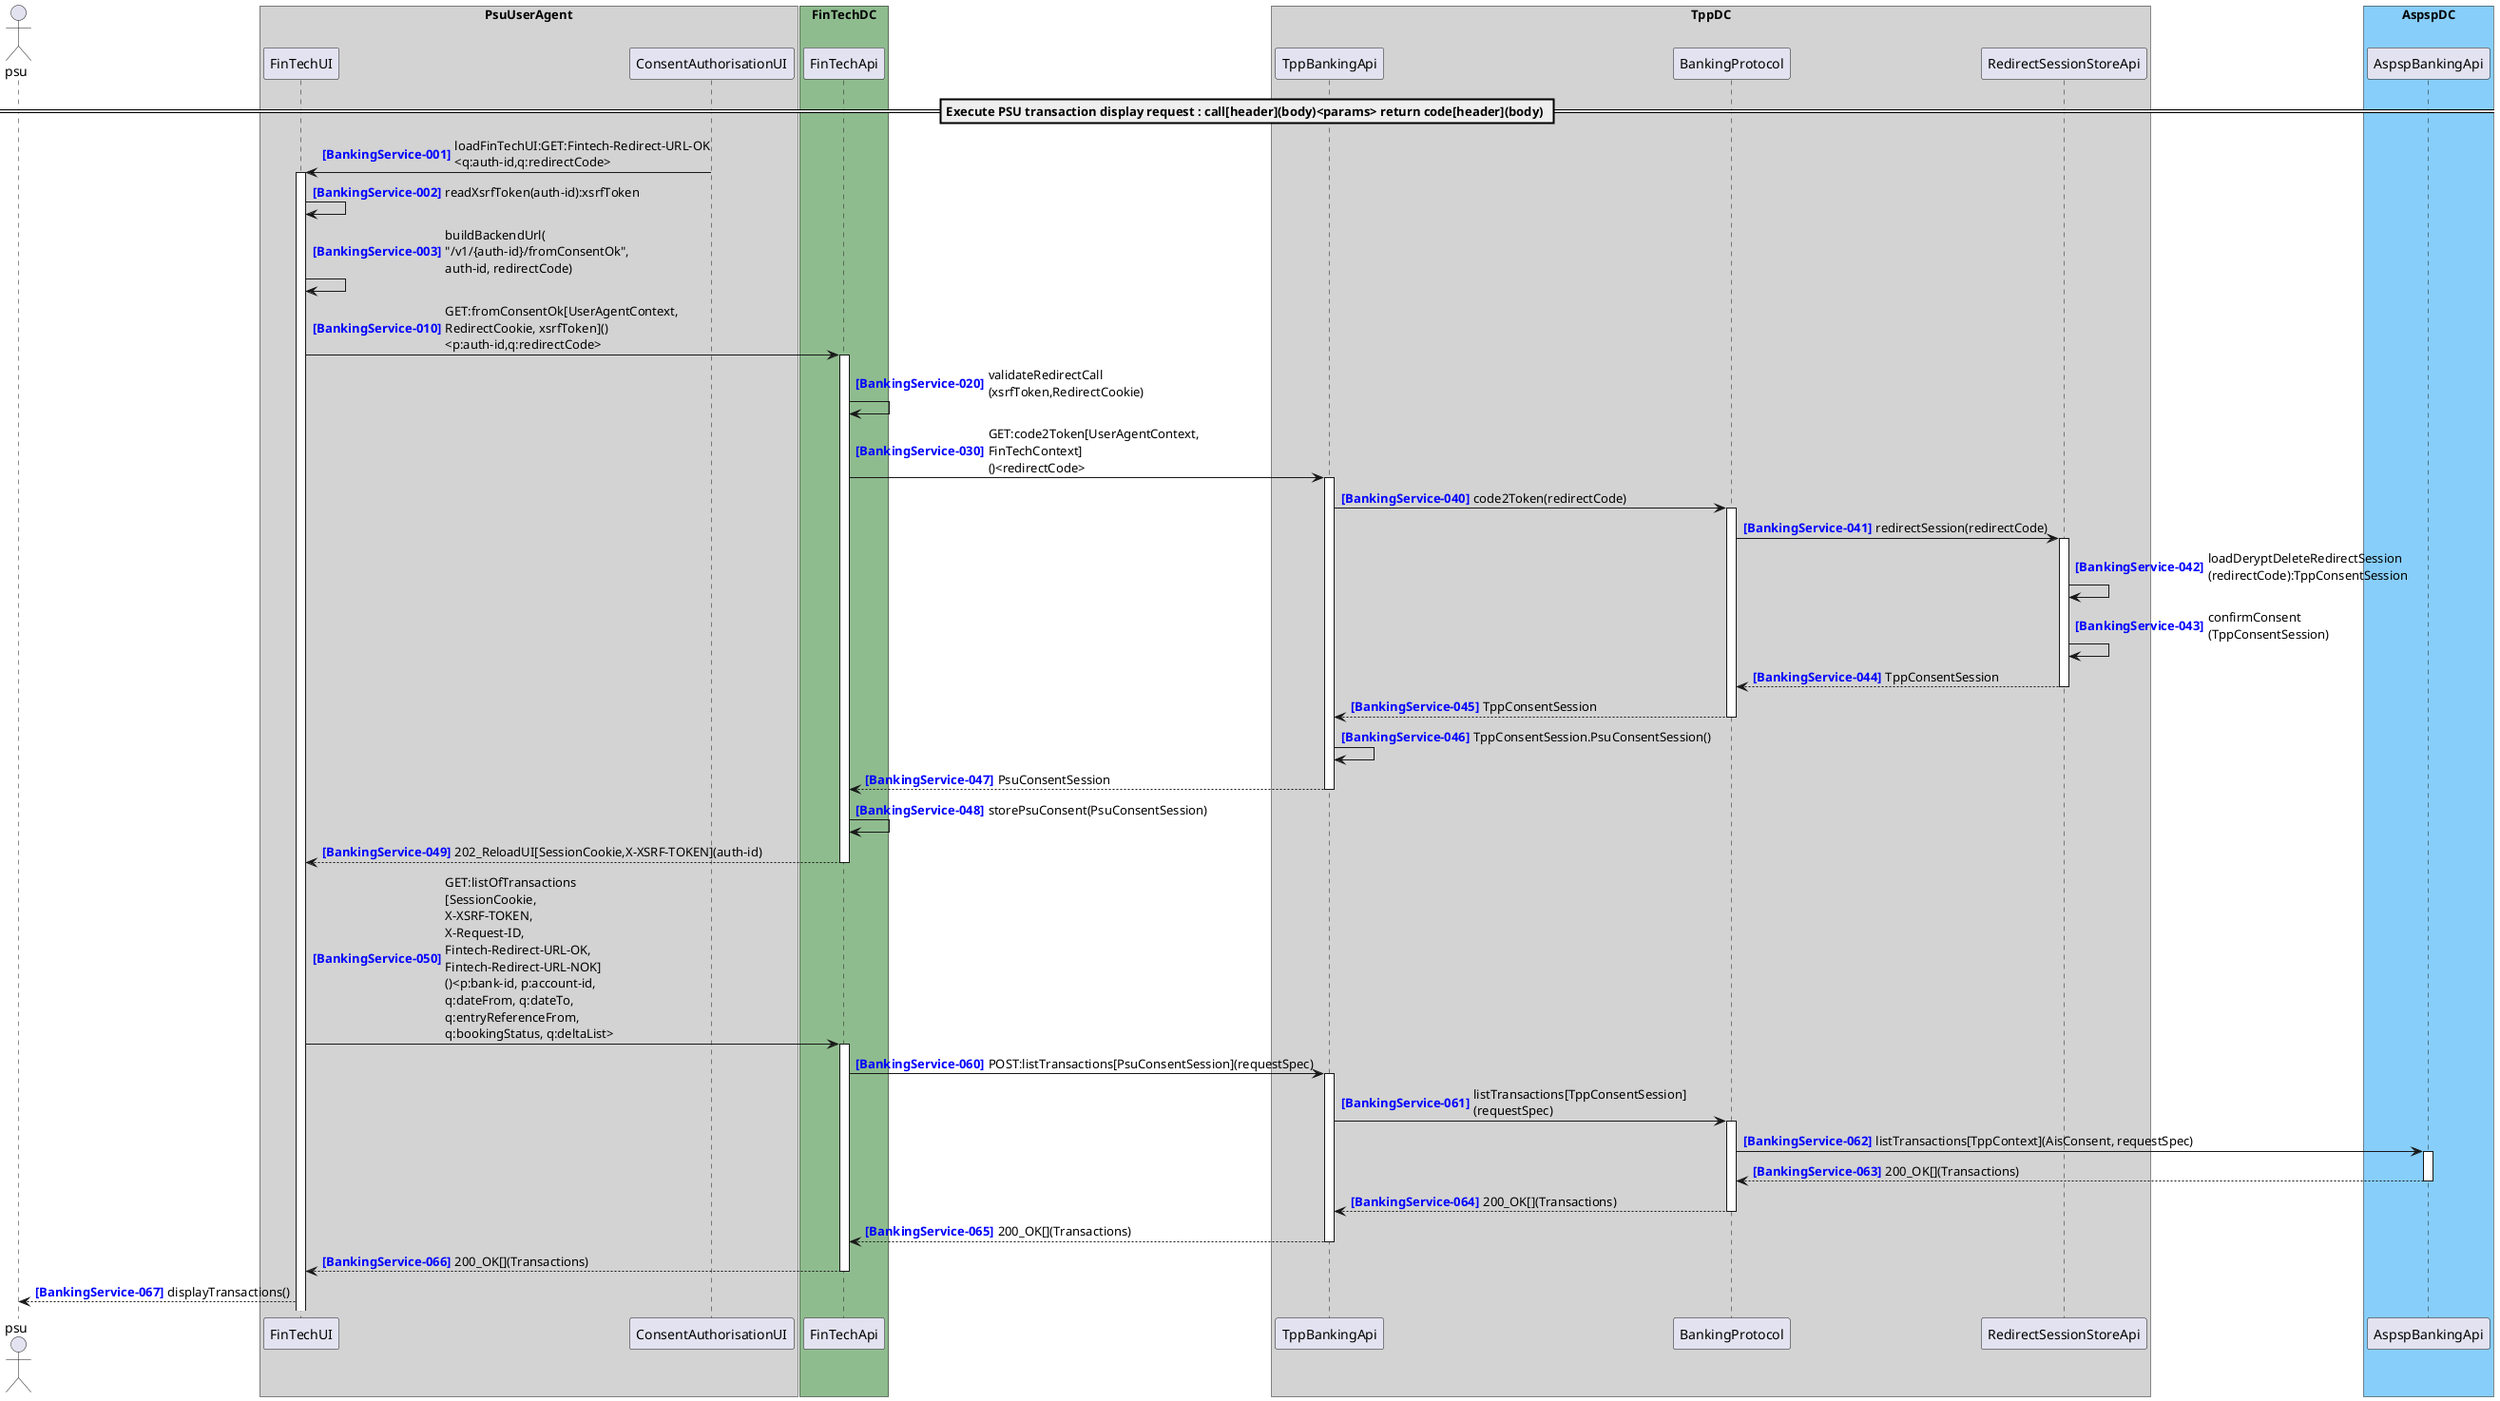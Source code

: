@startuml

autonumber 1 1 "<b><color blue>[BankingService-000]"
actor psu

box "PsuUserAgent" #LightGray
    participant "FinTechUI" as FinTechUI
    participant "ConsentAuthorisationUI" as ConsentAuthorisationUI
    'participant "OnlineBankingUI" as OnlineBankingUI
end box
box "FinTechDC" #DarkSeaGreen
    participant "FinTechApi" as FinTechApi
end box
box "TppDC" #LightGray
    participant "TppBankingApi" as TppBankingApi
    'participant "TppBankSearchApi" as TppBankSearchApi
    'participant "ConsentAuthorisationApi" as ConsentAuthorisationApi

    participant "BankingProtocol" as BankingProtocol
    participant "RedirectSessionStoreApi" as RedirectSessionStoreApi
end box
box "AspspDC" #LightSkyBlue
	participant "AspspBankingApi" as AspspBankingApi
    'participant "OnlineBankingApi" as OnlineBankingApi
end box

== Execute PSU transaction display request : call[header](body)<params> return code[header](body) ==

ConsentAuthorisationUI -> FinTechUI ++: loadFinTechUI:GET:Fintech-Redirect-URL-OK\n<q:auth-id,q:redirectCode>
FinTechUI -> FinTechUI : readXsrfToken(auth-id):xsrfToken
FinTechUI -> FinTechUI : buildBackendUrl(\n"/v1/{auth-id}/fromConsentOk",\nauth-id, redirectCode)
autonumber 10 10 "<b><color blue>[BankingService-000]"
FinTechUI -> FinTechApi ++ : GET:fromConsentOk[UserAgentContext,\nRedirectCookie, xsrfToken]()\n<p:auth-id,q:redirectCode>
FinTechApi -> FinTechApi : validateRedirectCall\n(xsrfToken,RedirectCookie)
FinTechApi -> TppBankingApi ++ : GET:code2Token[UserAgentContext,\nFinTechContext]\n()<redirectCode>
autonumber 40 1 "<b><color blue>[BankingService-000]"
TppBankingApi -> BankingProtocol ++ : code2Token(redirectCode)
BankingProtocol -> RedirectSessionStoreApi ++ : redirectSession(redirectCode)
RedirectSessionStoreApi -> RedirectSessionStoreApi : loadDeryptDeleteRedirectSession\n(redirectCode):TppConsentSession
RedirectSessionStoreApi -> RedirectSessionStoreApi : confirmConsent\n(TppConsentSession)
return TppConsentSession
return TppConsentSession
TppBankingApi -> TppBankingApi: TppConsentSession.PsuConsentSession()
return PsuConsentSession
FinTechApi -> FinTechApi : storePsuConsent(PsuConsentSession)
return 202_ReloadUI[SessionCookie,X-XSRF-TOKEN](auth-id)
FinTechUI -> FinTechApi ++ : GET:listOfTransactions\n[SessionCookie,\nX-XSRF-TOKEN,\nX-Request-ID, \nFintech-Redirect-URL-OK,\nFintech-Redirect-URL-NOK]\n()<p:bank-id, p:account-id, \nq:dateFrom, q:dateTo,\nq:entryReferenceFrom,\nq:bookingStatus, q:deltaList>
autonumber 60 1 "<b><color blue>[BankingService-000]"
FinTechApi -> TppBankingApi ++ : POST:listTransactions[PsuConsentSession](requestSpec)
TppBankingApi -> BankingProtocol ++ : listTransactions[TppConsentSession]\n(requestSpec) 
BankingProtocol -> AspspBankingApi ++ : listTransactions[TppContext](AisConsent, requestSpec) 
return 200_OK[](Transactions)
return 200_OK[](Transactions)
return 200_OK[](Transactions)
return 200_OK[](Transactions)
FinTechUI --> psu : displayTransactions()
@enduml
